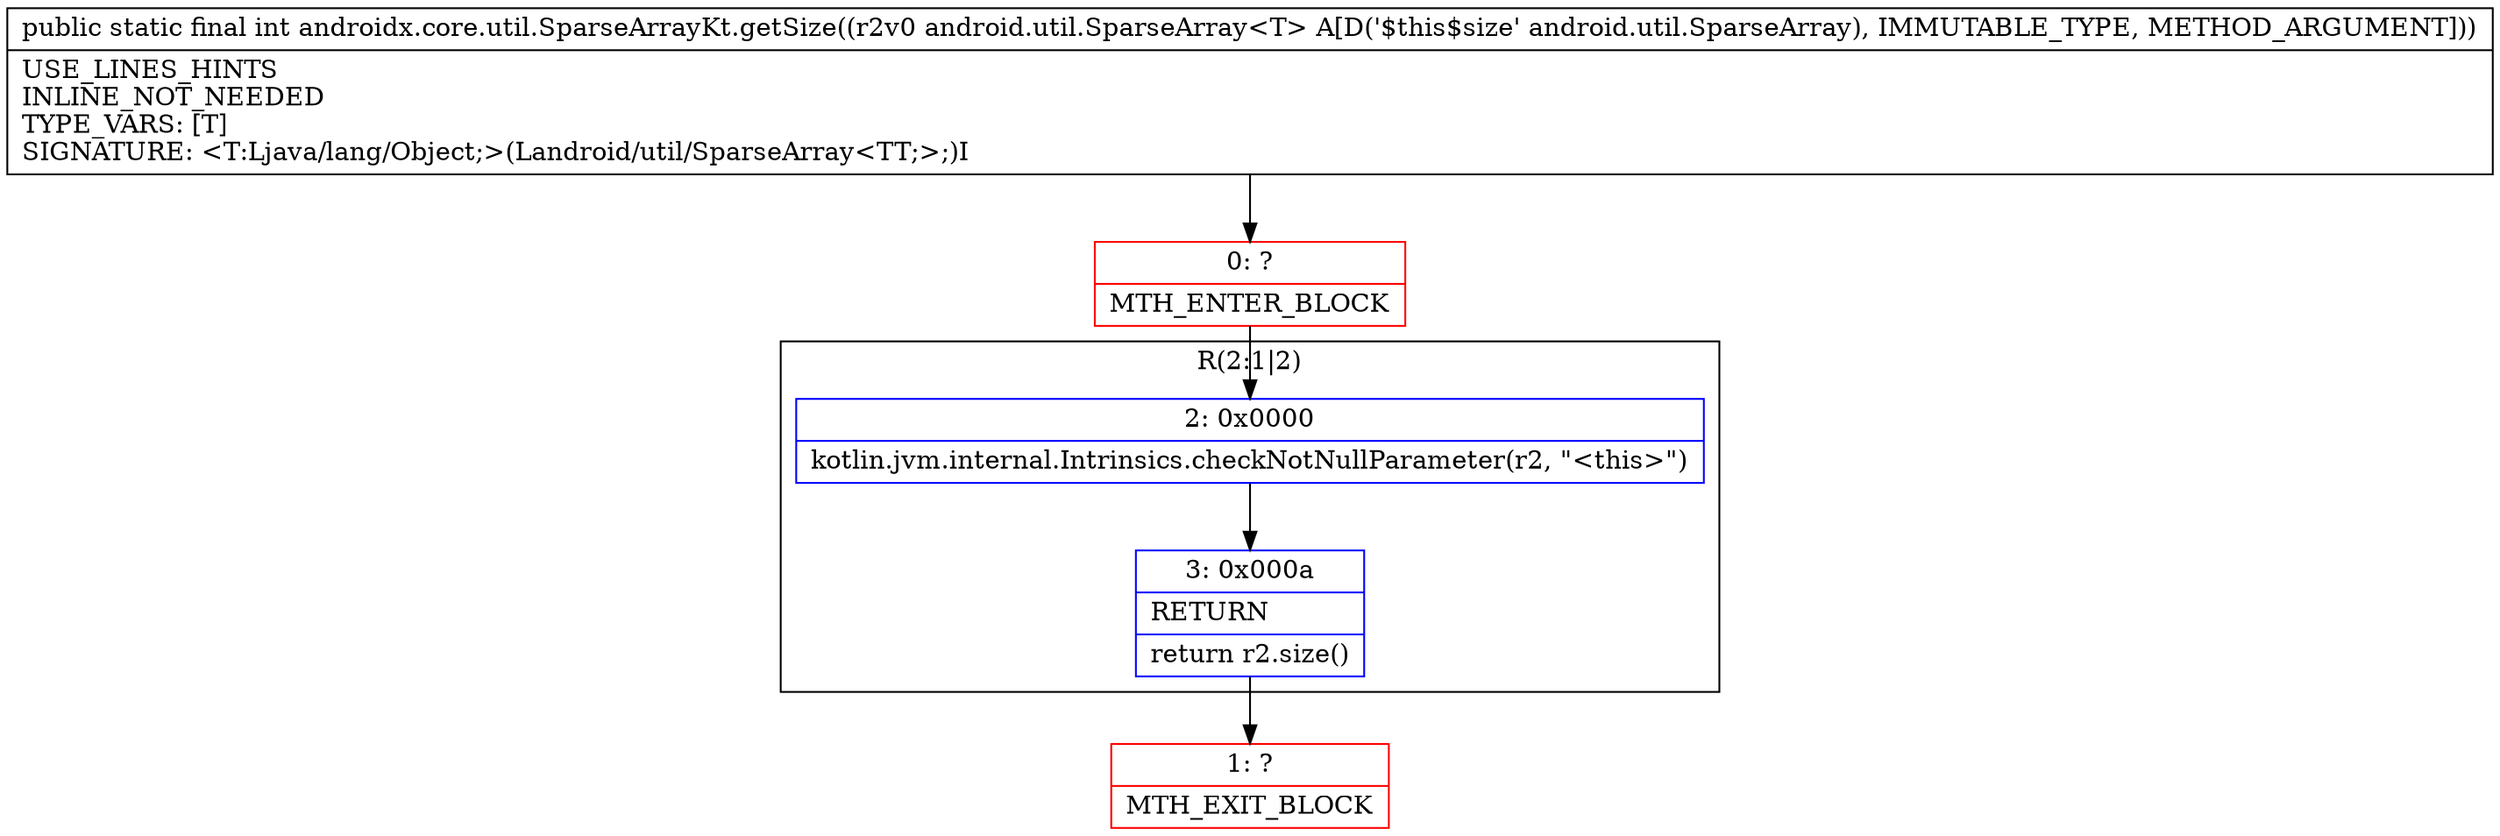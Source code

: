 digraph "CFG forandroidx.core.util.SparseArrayKt.getSize(Landroid\/util\/SparseArray;)I" {
subgraph cluster_Region_1395922883 {
label = "R(2:1|2)";
node [shape=record,color=blue];
Node_2 [shape=record,label="{2\:\ 0x0000|kotlin.jvm.internal.Intrinsics.checkNotNullParameter(r2, \"\<this\>\")\l}"];
Node_3 [shape=record,label="{3\:\ 0x000a|RETURN\l|return r2.size()\l}"];
}
Node_0 [shape=record,color=red,label="{0\:\ ?|MTH_ENTER_BLOCK\l}"];
Node_1 [shape=record,color=red,label="{1\:\ ?|MTH_EXIT_BLOCK\l}"];
MethodNode[shape=record,label="{public static final int androidx.core.util.SparseArrayKt.getSize((r2v0 android.util.SparseArray\<T\> A[D('$this$size' android.util.SparseArray), IMMUTABLE_TYPE, METHOD_ARGUMENT]))  | USE_LINES_HINTS\lINLINE_NOT_NEEDED\lTYPE_VARS: [T]\lSIGNATURE: \<T:Ljava\/lang\/Object;\>(Landroid\/util\/SparseArray\<TT;\>;)I\l}"];
MethodNode -> Node_0;Node_2 -> Node_3;
Node_3 -> Node_1;
Node_0 -> Node_2;
}

